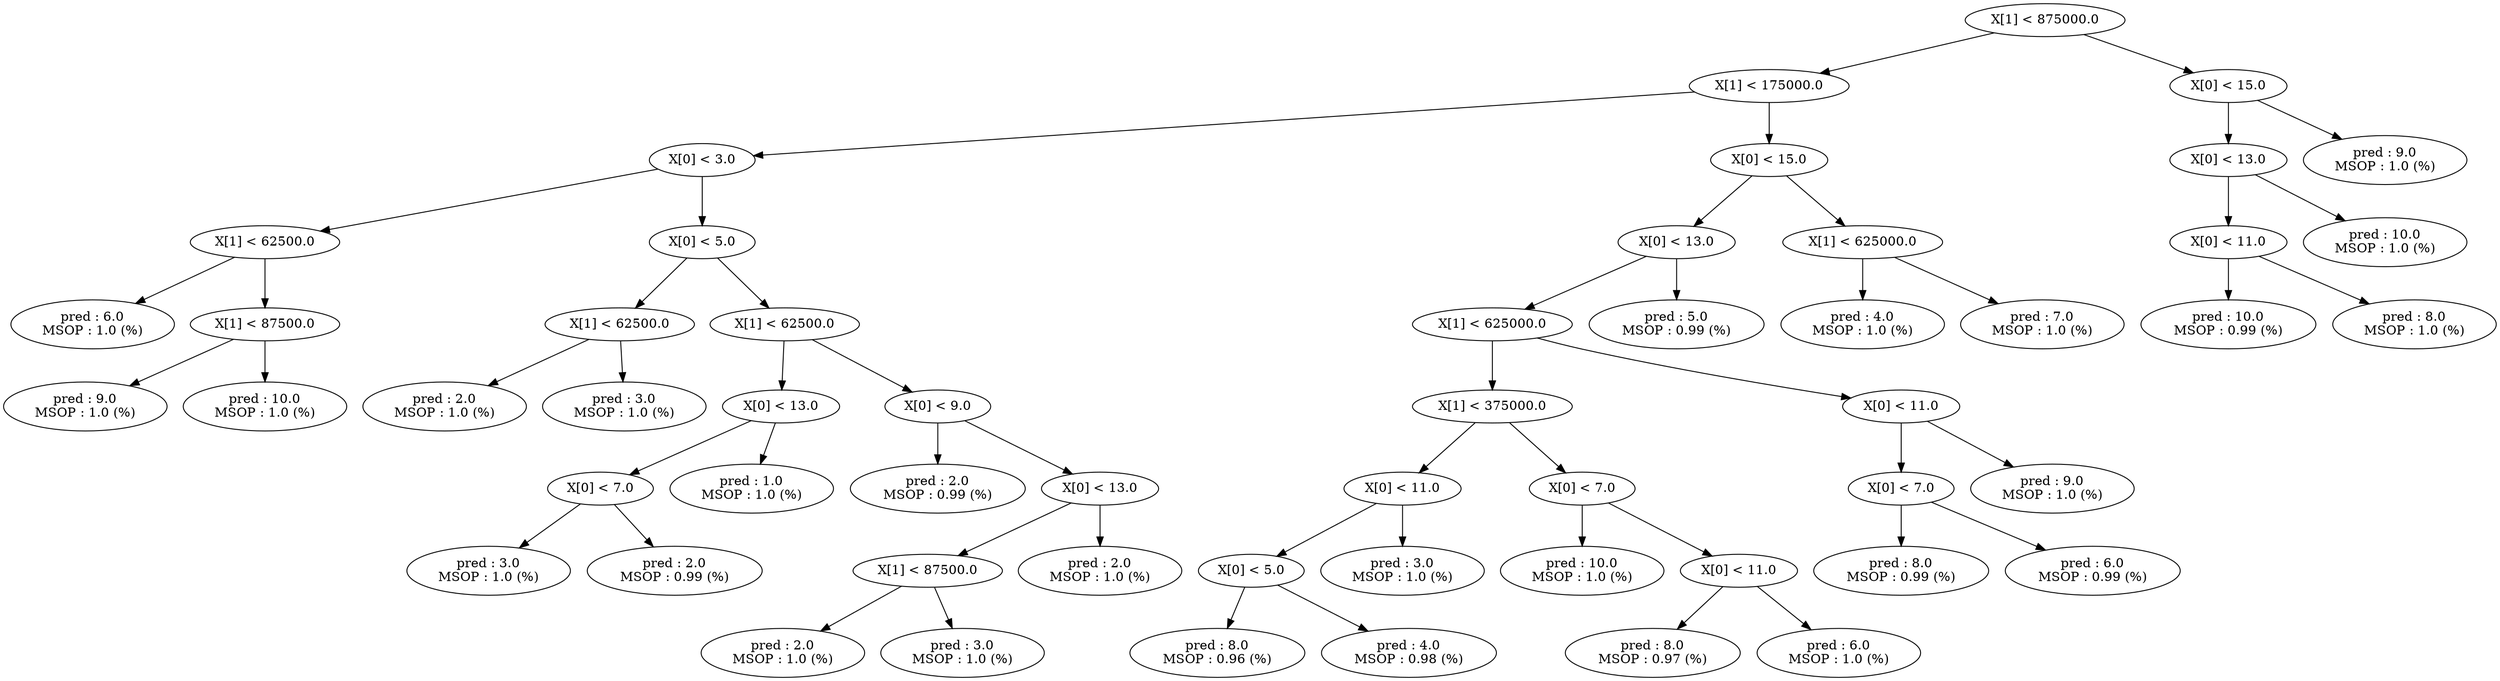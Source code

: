 digraph "" {
	node [label="\N"];
	0	 [label="X[1] < 875000.0"];
	1	 [label="X[1] < 175000.0"];
	0 -> 1;
	48	 [label="X[0] < 15.0"];
	0 -> 48;
	2	 [label="X[0] < 3.0"];
	1 -> 2;
	25	 [label="X[0] < 15.0"];
	1 -> 25;
	3	 [label="X[1] < 62500.0"];
	2 -> 3;
	8	 [label="X[0] < 5.0"];
	2 -> 8;
	4	 [label="pred : 6.0
MSOP : 1.0 (%)"];
	3 -> 4;
	5	 [label="X[1] < 87500.0"];
	3 -> 5;
	6	 [label="pred : 9.0
MSOP : 1.0 (%)"];
	5 -> 6;
	7	 [label="pred : 10.0
MSOP : 1.0 (%)"];
	5 -> 7;
	9	 [label="X[1] < 62500.0"];
	8 -> 9;
	12	 [label="X[1] < 62500.0"];
	8 -> 12;
	10	 [label="pred : 2.0
MSOP : 1.0 (%)"];
	9 -> 10;
	11	 [label="pred : 3.0
MSOP : 1.0 (%)"];
	9 -> 11;
	13	 [label="X[0] < 13.0"];
	12 -> 13;
	18	 [label="X[0] < 9.0"];
	12 -> 18;
	14	 [label="X[0] < 7.0"];
	13 -> 14;
	17	 [label="pred : 1.0
MSOP : 1.0 (%)"];
	13 -> 17;
	15	 [label="pred : 3.0
MSOP : 1.0 (%)"];
	14 -> 15;
	16	 [label="pred : 2.0
MSOP : 0.99 (%)"];
	14 -> 16;
	19	 [label="pred : 2.0
MSOP : 0.99 (%)"];
	18 -> 19;
	20	 [label="X[0] < 13.0"];
	18 -> 20;
	21	 [label="X[1] < 87500.0"];
	20 -> 21;
	24	 [label="pred : 2.0
MSOP : 1.0 (%)"];
	20 -> 24;
	22	 [label="pred : 2.0
MSOP : 1.0 (%)"];
	21 -> 22;
	23	 [label="pred : 3.0
MSOP : 1.0 (%)"];
	21 -> 23;
	26	 [label="X[0] < 13.0"];
	25 -> 26;
	45	 [label="X[1] < 625000.0"];
	25 -> 45;
	27	 [label="X[1] < 625000.0"];
	26 -> 27;
	44	 [label="pred : 5.0
MSOP : 0.99 (%)"];
	26 -> 44;
	28	 [label="X[1] < 375000.0"];
	27 -> 28;
	39	 [label="X[0] < 11.0"];
	27 -> 39;
	29	 [label="X[0] < 11.0"];
	28 -> 29;
	34	 [label="X[0] < 7.0"];
	28 -> 34;
	30	 [label="X[0] < 5.0"];
	29 -> 30;
	33	 [label="pred : 3.0
MSOP : 1.0 (%)"];
	29 -> 33;
	31	 [label="pred : 8.0
MSOP : 0.96 (%)"];
	30 -> 31;
	32	 [label="pred : 4.0
MSOP : 0.98 (%)"];
	30 -> 32;
	35	 [label="pred : 10.0
MSOP : 1.0 (%)"];
	34 -> 35;
	36	 [label="X[0] < 11.0"];
	34 -> 36;
	37	 [label="pred : 8.0
MSOP : 0.97 (%)"];
	36 -> 37;
	38	 [label="pred : 6.0
MSOP : 1.0 (%)"];
	36 -> 38;
	40	 [label="X[0] < 7.0"];
	39 -> 40;
	43	 [label="pred : 9.0
MSOP : 1.0 (%)"];
	39 -> 43;
	41	 [label="pred : 8.0
MSOP : 0.99 (%)"];
	40 -> 41;
	42	 [label="pred : 6.0
MSOP : 0.99 (%)"];
	40 -> 42;
	46	 [label="pred : 4.0
MSOP : 1.0 (%)"];
	45 -> 46;
	47	 [label="pred : 7.0
MSOP : 1.0 (%)"];
	45 -> 47;
	49	 [label="X[0] < 13.0"];
	48 -> 49;
	54	 [label="pred : 9.0
MSOP : 1.0 (%)"];
	48 -> 54;
	50	 [label="X[0] < 11.0"];
	49 -> 50;
	53	 [label="pred : 10.0
MSOP : 1.0 (%)"];
	49 -> 53;
	51	 [label="pred : 10.0
MSOP : 0.99 (%)"];
	50 -> 51;
	52	 [label="pred : 8.0
MSOP : 1.0 (%)"];
	50 -> 52;
}
